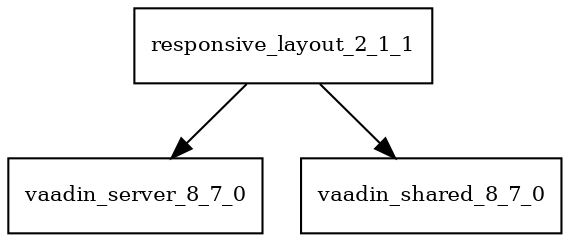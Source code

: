 digraph responsive_layout_2_1_1_dependencies {
  node [shape = box, fontsize=10.0];
  responsive_layout_2_1_1 -> vaadin_server_8_7_0;
  responsive_layout_2_1_1 -> vaadin_shared_8_7_0;
}
